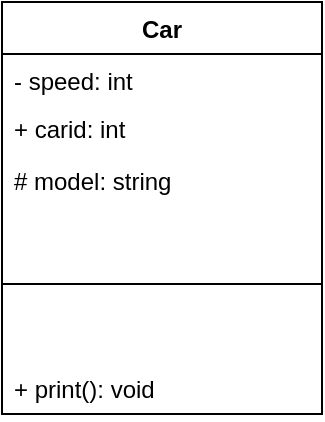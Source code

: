 <mxfile version="17.4.0" type="github">
  <diagram id="C5RBs43oDa-KdzZeNtuy" name="Page-1">
    <mxGraphModel dx="494" dy="255" grid="1" gridSize="10" guides="1" tooltips="1" connect="1" arrows="1" fold="1" page="1" pageScale="1" pageWidth="827" pageHeight="1169" math="0" shadow="0">
      <root>
        <mxCell id="WIyWlLk6GJQsqaUBKTNV-0" />
        <mxCell id="WIyWlLk6GJQsqaUBKTNV-1" parent="WIyWlLk6GJQsqaUBKTNV-0" />
        <mxCell id="h7JecZGBsldMmhle7rxr-4" value="Car" style="swimlane;fontStyle=1;align=center;verticalAlign=top;childLayout=stackLayout;horizontal=1;startSize=26;horizontalStack=0;resizeParent=1;resizeParentMax=0;resizeLast=0;collapsible=1;marginBottom=0;" vertex="1" parent="WIyWlLk6GJQsqaUBKTNV-1">
          <mxGeometry x="80" y="130" width="160" height="206" as="geometry" />
        </mxCell>
        <mxCell id="h7JecZGBsldMmhle7rxr-5" value="- speed: int" style="text;strokeColor=none;fillColor=none;align=left;verticalAlign=top;spacingLeft=4;spacingRight=4;overflow=hidden;rotatable=0;points=[[0,0.5],[1,0.5]];portConstraint=eastwest;" vertex="1" parent="h7JecZGBsldMmhle7rxr-4">
          <mxGeometry y="26" width="160" height="24" as="geometry" />
        </mxCell>
        <mxCell id="h7JecZGBsldMmhle7rxr-11" value="+ carid: int" style="text;strokeColor=none;fillColor=none;align=left;verticalAlign=top;spacingLeft=4;spacingRight=4;overflow=hidden;rotatable=0;points=[[0,0.5],[1,0.5]];portConstraint=eastwest;" vertex="1" parent="h7JecZGBsldMmhle7rxr-4">
          <mxGeometry y="50" width="160" height="26" as="geometry" />
        </mxCell>
        <mxCell id="h7JecZGBsldMmhle7rxr-12" value="# model: string" style="text;strokeColor=none;fillColor=none;align=left;verticalAlign=top;spacingLeft=4;spacingRight=4;overflow=hidden;rotatable=0;points=[[0,0.5],[1,0.5]];portConstraint=eastwest;" vertex="1" parent="h7JecZGBsldMmhle7rxr-4">
          <mxGeometry y="76" width="160" height="26" as="geometry" />
        </mxCell>
        <mxCell id="h7JecZGBsldMmhle7rxr-6" value="" style="line;strokeWidth=1;fillColor=none;align=left;verticalAlign=middle;spacingTop=-1;spacingLeft=3;spacingRight=3;rotatable=0;labelPosition=right;points=[];portConstraint=eastwest;" vertex="1" parent="h7JecZGBsldMmhle7rxr-4">
          <mxGeometry y="102" width="160" height="78" as="geometry" />
        </mxCell>
        <mxCell id="h7JecZGBsldMmhle7rxr-7" value="+ print(): void" style="text;strokeColor=none;fillColor=none;align=left;verticalAlign=top;spacingLeft=4;spacingRight=4;overflow=hidden;rotatable=0;points=[[0,0.5],[1,0.5]];portConstraint=eastwest;" vertex="1" parent="h7JecZGBsldMmhle7rxr-4">
          <mxGeometry y="180" width="160" height="26" as="geometry" />
        </mxCell>
      </root>
    </mxGraphModel>
  </diagram>
</mxfile>
